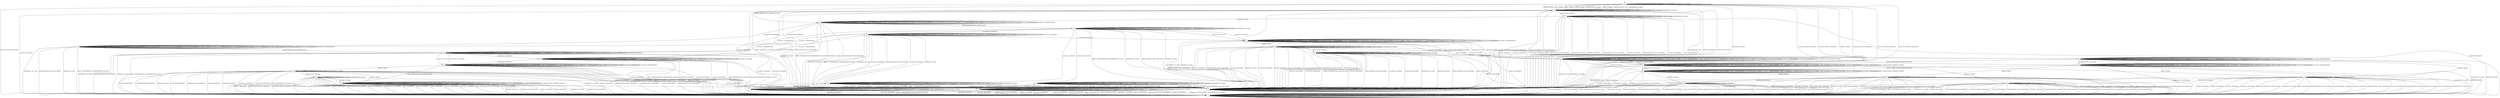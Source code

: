 digraph G {
label=""
s0
s1
s2
s3
s4
s5
s6
s7
s8
s9
s10
s11
s12
s13
s14
s15
s16
s17
s18
s19
s20
s21
s22
s23
s24
s25
s26
s27
s28
s29
s30
s0 [label="s0"];
s0 -> s2[label="DISCONNECT / KEXINIT"]
s0 -> s3[label="KEXINIT / KEXINIT"]
s0 -> s3[label="SERVICE_REQUEST_AUTH / KEXINIT"]
s0 -> s0[label="CH_WINDOW_ADJUST / CH_NONE"]
s0 -> s3[label="DEBUG / KEXINIT"]
s0 -> s2[label="UA_PK_OK / KEXINIT+DISCONNECT"]
s0 -> s3[label="SERVICE_REQUEST_CONN / KEXINIT"]
s0 -> s2[label="UA_NONE / KEXINIT+DISCONNECT"]
s0 -> s0[label="CH_EXTENDED_DATA / CH_NONE"]
s0 -> s2[label="NEWKEYS / KEXINIT"]
s0 -> s2[label="UA_PK_NOK / KEXINIT+DISCONNECT"]
s0 -> s4[label="CH_OPEN / KEXINIT+DISCONNECT"]
s0 -> s0[label="CH_CLOSE / CH_NONE"]
s0 -> s0[label="CH_REQUEST_PTY / CH_NONE"]
s0 -> s3[label="KEX30 / KEXINIT"]
s0 -> s3[label="IGNORE / KEXINIT"]
s0 -> s0[label="CH_EOF / CH_NONE"]
s0 -> s0[label="CH_DATA / CH_NONE"]
s0 -> s3[label="UNIMPLEMENTED / KEXINIT"]
s0 -> s2[label="UA_PW_OK / KEXINIT+DISCONNECT"]
s0 -> s2[label="UA_PW_NOK / KEXINIT+DISCONNECT"]
s0 -> s1[label="REKEY / KEXINIT+KEX31+NEWKEYS+NO_RESP"]
s1 [label="s1"];
s1 -> s2[label="DISCONNECT / NO_CONN"]
s1 -> s1[label="KEXINIT / UNIMPLEMENTED"]
s1 -> s5[label="SERVICE_REQUEST_AUTH / SERVICE_ACCEPT"]
s1 -> s1[label="CH_WINDOW_ADJUST / CH_NONE"]
s1 -> s1[label="DEBUG / NO_RESP"]
s1 -> s1[label="UA_PK_OK / UNIMPLEMENTED"]
s1 -> s2[label="SERVICE_REQUEST_CONN / DISCONNECT"]
s1 -> s1[label="UA_NONE / UNIMPLEMENTED"]
s1 -> s1[label="CH_EXTENDED_DATA / CH_NONE"]
s1 -> s2[label="NEWKEYS / NO_CONN"]
s1 -> s1[label="UA_PK_NOK / UNIMPLEMENTED"]
s1 -> s6[label="CH_OPEN / UNIMPLEMENTED"]
s1 -> s1[label="CH_CLOSE / CH_NONE"]
s1 -> s1[label="CH_REQUEST_PTY / CH_NONE"]
s1 -> s1[label="KEX30 / UNIMPLEMENTED"]
s1 -> s1[label="IGNORE / NO_RESP"]
s1 -> s1[label="CH_EOF / CH_NONE"]
s1 -> s1[label="CH_DATA / CH_NONE"]
s1 -> s1[label="UNIMPLEMENTED / NO_RESP"]
s1 -> s1[label="UA_PW_OK / UNIMPLEMENTED"]
s1 -> s1[label="UA_PW_NOK / UNIMPLEMENTED"]
s1 -> s2[label="REKEY / UNIMPLEMENTED+UNIMPLEMENTED+NO_CONN"]
s2 [label="s2"];
s2 -> s2[label="DISCONNECT / NO_CONN"]
s2 -> s2[label="KEXINIT / NO_CONN"]
s2 -> s2[label="SERVICE_REQUEST_AUTH / NO_CONN"]
s2 -> s2[label="CH_WINDOW_ADJUST / CH_NONE"]
s2 -> s2[label="DEBUG / NO_CONN"]
s2 -> s2[label="UA_PK_OK / NO_CONN"]
s2 -> s2[label="SERVICE_REQUEST_CONN / NO_CONN"]
s2 -> s2[label="UA_NONE / NO_CONN"]
s2 -> s2[label="CH_EXTENDED_DATA / CH_NONE"]
s2 -> s2[label="NEWKEYS / NO_CONN"]
s2 -> s2[label="UA_PK_NOK / NO_CONN"]
s2 -> s4[label="CH_OPEN / NO_CONN"]
s2 -> s2[label="CH_CLOSE / CH_NONE"]
s2 -> s2[label="CH_REQUEST_PTY / CH_NONE"]
s2 -> s2[label="KEX30 / NO_CONN"]
s2 -> s2[label="IGNORE / NO_CONN"]
s2 -> s2[label="CH_EOF / CH_NONE"]
s2 -> s2[label="CH_DATA / CH_NONE"]
s2 -> s2[label="UNIMPLEMENTED / NO_CONN"]
s2 -> s2[label="UA_PW_OK / NO_CONN"]
s2 -> s2[label="UA_PW_NOK / NO_CONN"]
s2 -> s2[label="REKEY / NO_CONN+NO_CONN+NO_CONN"]
s3 [label="s3"];
s3 -> s2[label="DISCONNECT / NO_CONN"]
s3 -> s2[label="KEXINIT / DISCONNECT"]
s3 -> s2[label="SERVICE_REQUEST_AUTH / DISCONNECT"]
s3 -> s3[label="CH_WINDOW_ADJUST / CH_NONE"]
s3 -> s3[label="DEBUG / NO_RESP"]
s3 -> s2[label="UA_PK_OK / DISCONNECT"]
s3 -> s2[label="SERVICE_REQUEST_CONN / DISCONNECT"]
s3 -> s2[label="UA_NONE / DISCONNECT"]
s3 -> s3[label="CH_EXTENDED_DATA / CH_NONE"]
s3 -> s2[label="NEWKEYS / NO_CONN"]
s3 -> s2[label="UA_PK_NOK / DISCONNECT"]
s3 -> s4[label="CH_OPEN / DISCONNECT"]
s3 -> s3[label="CH_CLOSE / CH_NONE"]
s3 -> s3[label="CH_REQUEST_PTY / CH_NONE"]
s3 -> s7[label="KEX30 / KEX31+NEWKEYS"]
s3 -> s3[label="IGNORE / NO_RESP"]
s3 -> s3[label="CH_EOF / CH_NONE"]
s3 -> s3[label="CH_DATA / CH_NONE"]
s3 -> s3[label="UNIMPLEMENTED / NO_RESP"]
s3 -> s2[label="UA_PW_OK / DISCONNECT"]
s3 -> s2[label="UA_PW_NOK / DISCONNECT"]
s3 -> s2[label="REKEY / DISCONNECT+NO_CONN+NO_CONN"]
s4 [label="s4"];
s4 -> s4[label="DISCONNECT / NO_CONN"]
s4 -> s4[label="KEXINIT / NO_CONN"]
s4 -> s4[label="SERVICE_REQUEST_AUTH / NO_CONN"]
s4 -> s4[label="CH_WINDOW_ADJUST / NO_CONN"]
s4 -> s4[label="DEBUG / NO_CONN"]
s4 -> s4[label="UA_PK_OK / NO_CONN"]
s4 -> s4[label="SERVICE_REQUEST_CONN / NO_CONN"]
s4 -> s4[label="UA_NONE / NO_CONN"]
s4 -> s4[label="CH_EXTENDED_DATA / NO_CONN"]
s4 -> s4[label="NEWKEYS / NO_CONN"]
s4 -> s4[label="UA_PK_NOK / NO_CONN"]
s4 -> s4[label="CH_OPEN / CH_MAX"]
s4 -> s2[label="CH_CLOSE / NO_CONN"]
s4 -> s4[label="CH_REQUEST_PTY / NO_CONN"]
s4 -> s4[label="KEX30 / NO_CONN"]
s4 -> s4[label="IGNORE / NO_CONN"]
s4 -> s4[label="CH_EOF / NO_CONN"]
s4 -> s4[label="CH_DATA / NO_CONN"]
s4 -> s4[label="UNIMPLEMENTED / NO_CONN"]
s4 -> s4[label="UA_PW_OK / NO_CONN"]
s4 -> s4[label="UA_PW_NOK / NO_CONN"]
s4 -> s4[label="REKEY / NO_CONN+NO_CONN+NO_CONN"]
s5 [label="s5"];
s5 -> s2[label="DISCONNECT / NO_CONN"]
s5 -> s5[label="KEXINIT / UNIMPLEMENTED"]
s5 -> s5[label="SERVICE_REQUEST_AUTH / SERVICE_ACCEPT"]
s5 -> s5[label="CH_WINDOW_ADJUST / CH_NONE"]
s5 -> s5[label="DEBUG / NO_RESP"]
s5 -> s8[label="UA_PK_OK / UA_SUCCESS"]
s5 -> s2[label="SERVICE_REQUEST_CONN / DISCONNECT"]
s5 -> s10[label="UA_NONE / UA_FAILURE"]
s5 -> s5[label="CH_EXTENDED_DATA / CH_NONE"]
s5 -> s2[label="NEWKEYS / NO_CONN"]
s5 -> s11[label="UA_PK_NOK / UA_FAILURE"]
s5 -> s12[label="CH_OPEN / UNIMPLEMENTED"]
s5 -> s5[label="CH_CLOSE / CH_NONE"]
s5 -> s5[label="CH_REQUEST_PTY / CH_NONE"]
s5 -> s5[label="KEX30 / UNIMPLEMENTED"]
s5 -> s5[label="IGNORE / NO_RESP"]
s5 -> s5[label="CH_EOF / CH_NONE"]
s5 -> s5[label="CH_DATA / CH_NONE"]
s5 -> s5[label="UNIMPLEMENTED / NO_RESP"]
s5 -> s8[label="UA_PW_OK / UA_SUCCESS"]
s5 -> s9[label="UA_PW_NOK / UA_FAILURE"]
s5 -> s2[label="REKEY / UNIMPLEMENTED+UNIMPLEMENTED+NO_CONN"]
s6 [label="s6"];
s6 -> s4[label="DISCONNECT / NO_CONN"]
s6 -> s6[label="KEXINIT / UNIMPLEMENTED"]
s6 -> s12[label="SERVICE_REQUEST_AUTH / SERVICE_ACCEPT"]
s6 -> s6[label="CH_WINDOW_ADJUST / UNIMPLEMENTED"]
s6 -> s6[label="DEBUG / NO_RESP"]
s6 -> s6[label="UA_PK_OK / UNIMPLEMENTED"]
s6 -> s4[label="SERVICE_REQUEST_CONN / DISCONNECT"]
s6 -> s6[label="UA_NONE / UNIMPLEMENTED"]
s6 -> s6[label="CH_EXTENDED_DATA / UNIMPLEMENTED"]
s6 -> s4[label="NEWKEYS / NO_CONN"]
s6 -> s6[label="UA_PK_NOK / UNIMPLEMENTED"]
s6 -> s6[label="CH_OPEN / CH_MAX"]
s6 -> s1[label="CH_CLOSE / UNIMPLEMENTED"]
s6 -> s6[label="CH_REQUEST_PTY / UNIMPLEMENTED"]
s6 -> s6[label="KEX30 / UNIMPLEMENTED"]
s6 -> s6[label="IGNORE / NO_RESP"]
s6 -> s6[label="CH_EOF / UNIMPLEMENTED"]
s6 -> s6[label="CH_DATA / UNIMPLEMENTED"]
s6 -> s6[label="UNIMPLEMENTED / NO_RESP"]
s6 -> s6[label="UA_PW_OK / UNIMPLEMENTED"]
s6 -> s6[label="UA_PW_NOK / UNIMPLEMENTED"]
s6 -> s4[label="REKEY / UNIMPLEMENTED+UNIMPLEMENTED+NO_CONN"]
s7 [label="s7"];
s7 -> s2[label="DISCONNECT / NO_CONN"]
s7 -> s2[label="KEXINIT / DISCONNECT"]
s7 -> s2[label="SERVICE_REQUEST_AUTH / DISCONNECT"]
s7 -> s7[label="CH_WINDOW_ADJUST / CH_NONE"]
s7 -> s7[label="DEBUG / NO_RESP"]
s7 -> s2[label="UA_PK_OK / DISCONNECT"]
s7 -> s2[label="SERVICE_REQUEST_CONN / DISCONNECT"]
s7 -> s2[label="UA_NONE / DISCONNECT"]
s7 -> s7[label="CH_EXTENDED_DATA / CH_NONE"]
s7 -> s1[label="NEWKEYS / NO_RESP"]
s7 -> s2[label="UA_PK_NOK / DISCONNECT"]
s7 -> s4[label="CH_OPEN / DISCONNECT"]
s7 -> s7[label="CH_CLOSE / CH_NONE"]
s7 -> s7[label="CH_REQUEST_PTY / CH_NONE"]
s7 -> s2[label="KEX30 / DISCONNECT"]
s7 -> s7[label="IGNORE / NO_RESP"]
s7 -> s7[label="CH_EOF / CH_NONE"]
s7 -> s7[label="CH_DATA / CH_NONE"]
s7 -> s7[label="UNIMPLEMENTED / NO_RESP"]
s7 -> s2[label="UA_PW_OK / DISCONNECT"]
s7 -> s2[label="UA_PW_NOK / DISCONNECT"]
s7 -> s2[label="REKEY / DISCONNECT+NO_CONN+NO_CONN"]
s8 [label="s8"];
s8 -> s2[label="DISCONNECT / NO_CONN"]
s8 -> s13[label="KEXINIT / KEXINIT"]
s8 -> s8[label="SERVICE_REQUEST_AUTH / UNIMPLEMENTED"]
s8 -> s8[label="CH_WINDOW_ADJUST / CH_NONE"]
s8 -> s8[label="DEBUG / NO_RESP"]
s8 -> s8[label="UA_PK_OK / UNIMPLEMENTED"]
s8 -> s8[label="SERVICE_REQUEST_CONN / UNIMPLEMENTED"]
s8 -> s8[label="UA_NONE / UNIMPLEMENTED"]
s8 -> s8[label="CH_EXTENDED_DATA / CH_NONE"]
s8 -> s2[label="NEWKEYS / NO_CONN"]
s8 -> s8[label="UA_PK_NOK / UNIMPLEMENTED"]
s8 -> s15[label="CH_OPEN / CH_OPEN_SUCCESS"]
s8 -> s8[label="CH_CLOSE / CH_NONE"]
s8 -> s8[label="CH_REQUEST_PTY / CH_NONE"]
s8 -> s8[label="KEX30 / UNIMPLEMENTED"]
s8 -> s8[label="IGNORE / NO_RESP"]
s8 -> s8[label="CH_EOF / CH_NONE"]
s8 -> s8[label="CH_DATA / CH_NONE"]
s8 -> s8[label="UNIMPLEMENTED / NO_RESP"]
s8 -> s8[label="UA_PW_OK / UNIMPLEMENTED"]
s8 -> s8[label="UA_PW_NOK / UNIMPLEMENTED"]
s8 -> s14[label="REKEY / KEXINIT+KEX31+NEWKEYS+NO_RESP"]
s9 [label="s9"];
s9 -> s2[label="DISCONNECT / NO_CONN"]
s9 -> s9[label="KEXINIT / UNIMPLEMENTED"]
s9 -> s9[label="SERVICE_REQUEST_AUTH / SERVICE_ACCEPT"]
s9 -> s9[label="CH_WINDOW_ADJUST / CH_NONE"]
s9 -> s9[label="DEBUG / NO_RESP"]
s9 -> s2[label="UA_PK_OK / DISCONNECT"]
s9 -> s2[label="SERVICE_REQUEST_CONN / DISCONNECT"]
s9 -> s2[label="UA_NONE / DISCONNECT"]
s9 -> s9[label="CH_EXTENDED_DATA / CH_NONE"]
s9 -> s2[label="NEWKEYS / NO_CONN"]
s9 -> s2[label="UA_PK_NOK / DISCONNECT"]
s9 -> s16[label="CH_OPEN / UNIMPLEMENTED"]
s9 -> s9[label="CH_CLOSE / CH_NONE"]
s9 -> s9[label="CH_REQUEST_PTY / CH_NONE"]
s9 -> s9[label="KEX30 / UNIMPLEMENTED"]
s9 -> s9[label="IGNORE / NO_RESP"]
s9 -> s9[label="CH_EOF / CH_NONE"]
s9 -> s9[label="CH_DATA / CH_NONE"]
s9 -> s9[label="UNIMPLEMENTED / NO_RESP"]
s9 -> s8[label="UA_PW_OK / UA_SUCCESS"]
s9 -> s9[label="UA_PW_NOK / UA_FAILURE"]
s9 -> s2[label="REKEY / UNIMPLEMENTED+UNIMPLEMENTED+NO_CONN"]
s10 [label="s10"];
s10 -> s2[label="DISCONNECT / NO_CONN"]
s10 -> s10[label="KEXINIT / UNIMPLEMENTED"]
s10 -> s10[label="SERVICE_REQUEST_AUTH / SERVICE_ACCEPT"]
s10 -> s10[label="CH_WINDOW_ADJUST / CH_NONE"]
s10 -> s10[label="DEBUG / NO_RESP"]
s10 -> s2[label="UA_PK_OK / DISCONNECT"]
s10 -> s2[label="SERVICE_REQUEST_CONN / DISCONNECT"]
s10 -> s10[label="UA_NONE / UA_FAILURE"]
s10 -> s10[label="CH_EXTENDED_DATA / CH_NONE"]
s10 -> s2[label="NEWKEYS / NO_CONN"]
s10 -> s2[label="UA_PK_NOK / DISCONNECT"]
s10 -> s17[label="CH_OPEN / UNIMPLEMENTED"]
s10 -> s10[label="CH_CLOSE / CH_NONE"]
s10 -> s10[label="CH_REQUEST_PTY / CH_NONE"]
s10 -> s10[label="KEX30 / UNIMPLEMENTED"]
s10 -> s10[label="IGNORE / NO_RESP"]
s10 -> s10[label="CH_EOF / CH_NONE"]
s10 -> s10[label="CH_DATA / CH_NONE"]
s10 -> s10[label="UNIMPLEMENTED / NO_RESP"]
s10 -> s2[label="UA_PW_OK / DISCONNECT"]
s10 -> s2[label="UA_PW_NOK / DISCONNECT"]
s10 -> s2[label="REKEY / UNIMPLEMENTED+UNIMPLEMENTED+NO_CONN"]
s11 [label="s11"];
s11 -> s2[label="DISCONNECT / NO_CONN"]
s11 -> s11[label="KEXINIT / UNIMPLEMENTED"]
s11 -> s11[label="SERVICE_REQUEST_AUTH / SERVICE_ACCEPT"]
s11 -> s11[label="CH_WINDOW_ADJUST / CH_NONE"]
s11 -> s11[label="DEBUG / NO_RESP"]
s11 -> s2[label="UA_PK_OK / DISCONNECT"]
s11 -> s2[label="SERVICE_REQUEST_CONN / DISCONNECT"]
s11 -> s2[label="UA_NONE / DISCONNECT"]
s11 -> s11[label="CH_EXTENDED_DATA / CH_NONE"]
s11 -> s2[label="NEWKEYS / NO_CONN"]
s11 -> s11[label="UA_PK_NOK / UA_FAILURE"]
s11 -> s18[label="CH_OPEN / UNIMPLEMENTED"]
s11 -> s11[label="CH_CLOSE / CH_NONE"]
s11 -> s11[label="CH_REQUEST_PTY / CH_NONE"]
s11 -> s11[label="KEX30 / UNIMPLEMENTED"]
s11 -> s11[label="IGNORE / NO_RESP"]
s11 -> s11[label="CH_EOF / CH_NONE"]
s11 -> s11[label="CH_DATA / CH_NONE"]
s11 -> s11[label="UNIMPLEMENTED / NO_RESP"]
s11 -> s2[label="UA_PW_OK / DISCONNECT"]
s11 -> s2[label="UA_PW_NOK / DISCONNECT"]
s11 -> s2[label="REKEY / UNIMPLEMENTED+UNIMPLEMENTED+NO_CONN"]
s12 [label="s12"];
s12 -> s4[label="DISCONNECT / NO_CONN"]
s12 -> s12[label="KEXINIT / UNIMPLEMENTED"]
s12 -> s12[label="SERVICE_REQUEST_AUTH / SERVICE_ACCEPT"]
s12 -> s12[label="CH_WINDOW_ADJUST / UNIMPLEMENTED"]
s12 -> s12[label="DEBUG / NO_RESP"]
s12 -> s19[label="UA_PK_OK / UA_SUCCESS"]
s12 -> s4[label="SERVICE_REQUEST_CONN / DISCONNECT"]
s12 -> s17[label="UA_NONE / UA_FAILURE"]
s12 -> s12[label="CH_EXTENDED_DATA / UNIMPLEMENTED"]
s12 -> s4[label="NEWKEYS / NO_CONN"]
s12 -> s18[label="UA_PK_NOK / UA_FAILURE"]
s12 -> s12[label="CH_OPEN / CH_MAX"]
s12 -> s5[label="CH_CLOSE / UNIMPLEMENTED"]
s12 -> s12[label="CH_REQUEST_PTY / UNIMPLEMENTED"]
s12 -> s12[label="KEX30 / UNIMPLEMENTED"]
s12 -> s12[label="IGNORE / NO_RESP"]
s12 -> s12[label="CH_EOF / UNIMPLEMENTED"]
s12 -> s12[label="CH_DATA / UNIMPLEMENTED"]
s12 -> s12[label="UNIMPLEMENTED / NO_RESP"]
s12 -> s19[label="UA_PW_OK / UA_SUCCESS"]
s12 -> s16[label="UA_PW_NOK / UA_FAILURE"]
s12 -> s4[label="REKEY / UNIMPLEMENTED+UNIMPLEMENTED+NO_CONN"]
s13 [label="s13"];
s13 -> s2[label="DISCONNECT / NO_CONN"]
s13 -> s2[label="KEXINIT / DISCONNECT"]
s13 -> s2[label="SERVICE_REQUEST_AUTH / DISCONNECT"]
s13 -> s13[label="CH_WINDOW_ADJUST / CH_NONE"]
s13 -> s13[label="DEBUG / NO_RESP"]
s13 -> s2[label="UA_PK_OK / DISCONNECT"]
s13 -> s2[label="SERVICE_REQUEST_CONN / DISCONNECT"]
s13 -> s2[label="UA_NONE / DISCONNECT"]
s13 -> s13[label="CH_EXTENDED_DATA / CH_NONE"]
s13 -> s2[label="NEWKEYS / NO_CONN"]
s13 -> s2[label="UA_PK_NOK / DISCONNECT"]
s13 -> s4[label="CH_OPEN / DISCONNECT"]
s13 -> s13[label="CH_CLOSE / CH_NONE"]
s13 -> s13[label="CH_REQUEST_PTY / CH_NONE"]
s13 -> s20[label="KEX30 / KEX31+NEWKEYS"]
s13 -> s13[label="IGNORE / NO_RESP"]
s13 -> s13[label="CH_EOF / CH_NONE"]
s13 -> s13[label="CH_DATA / CH_NONE"]
s13 -> s13[label="UNIMPLEMENTED / NO_RESP"]
s13 -> s2[label="UA_PW_OK / DISCONNECT"]
s13 -> s2[label="UA_PW_NOK / DISCONNECT"]
s13 -> s2[label="REKEY / DISCONNECT+NO_CONN+NO_CONN"]
s14 [label="s14"];
s14 -> s2[label="DISCONNECT / NO_CONN"]
s14 -> s13[label="KEXINIT / KEXINIT"]
s14 -> s14[label="SERVICE_REQUEST_AUTH / NO_RESP"]
s14 -> s14[label="CH_WINDOW_ADJUST / CH_NONE"]
s14 -> s14[label="DEBUG / NO_RESP"]
s14 -> s14[label="UA_PK_OK / UNIMPLEMENTED"]
s14 -> s14[label="SERVICE_REQUEST_CONN / NO_RESP"]
s14 -> s14[label="UA_NONE / UNIMPLEMENTED"]
s14 -> s14[label="CH_EXTENDED_DATA / CH_NONE"]
s14 -> s2[label="NEWKEYS / NO_CONN"]
s14 -> s14[label="UA_PK_NOK / UNIMPLEMENTED"]
s14 -> s21[label="CH_OPEN / CH_OPEN_SUCCESS"]
s14 -> s14[label="CH_CLOSE / CH_NONE"]
s14 -> s14[label="CH_REQUEST_PTY / CH_NONE"]
s14 -> s14[label="KEX30 / NO_RESP"]
s14 -> s14[label="IGNORE / NO_RESP"]
s14 -> s14[label="CH_EOF / CH_NONE"]
s14 -> s14[label="CH_DATA / CH_NONE"]
s14 -> s14[label="UNIMPLEMENTED / NO_RESP"]
s14 -> s14[label="UA_PW_OK / UNIMPLEMENTED"]
s14 -> s14[label="UA_PW_NOK / UNIMPLEMENTED"]
s14 -> s14[label="REKEY / KEXINIT+KEX31+NEWKEYS+NO_RESP"]
s15 [label="s15"];
s15 -> s4[label="DISCONNECT / NO_CONN"]
s15 -> s22[label="KEXINIT / KEXINIT"]
s15 -> s15[label="SERVICE_REQUEST_AUTH / UNIMPLEMENTED"]
s15 -> s15[label="CH_WINDOW_ADJUST / NO_RESP"]
s15 -> s15[label="DEBUG / NO_RESP"]
s15 -> s15[label="UA_PK_OK / UNIMPLEMENTED"]
s15 -> s15[label="SERVICE_REQUEST_CONN / UNIMPLEMENTED"]
s15 -> s15[label="UA_NONE / UNIMPLEMENTED"]
s15 -> s15[label="CH_EXTENDED_DATA / NO_RESP"]
s15 -> s4[label="NEWKEYS / NO_CONN"]
s15 -> s15[label="UA_PK_NOK / UNIMPLEMENTED"]
s15 -> s15[label="CH_OPEN / CH_MAX"]
s15 -> s8[label="CH_CLOSE / CH_CLOSE"]
s15 -> s23[label="CH_REQUEST_PTY / CH_SUCCESS"]
s15 -> s15[label="KEX30 / UNIMPLEMENTED"]
s15 -> s15[label="IGNORE / NO_RESP"]
s15 -> s15[label="CH_EOF / NO_RESP"]
s15 -> s15[label="CH_DATA / NO_RESP"]
s15 -> s15[label="UNIMPLEMENTED / NO_RESP"]
s15 -> s15[label="UA_PW_OK / UNIMPLEMENTED"]
s15 -> s15[label="UA_PW_NOK / UNIMPLEMENTED"]
s15 -> s21[label="REKEY / KEXINIT+KEX31+NEWKEYS+NO_RESP"]
s16 [label="s16"];
s16 -> s4[label="DISCONNECT / NO_CONN"]
s16 -> s16[label="KEXINIT / UNIMPLEMENTED"]
s16 -> s16[label="SERVICE_REQUEST_AUTH / SERVICE_ACCEPT"]
s16 -> s16[label="CH_WINDOW_ADJUST / UNIMPLEMENTED"]
s16 -> s16[label="DEBUG / NO_RESP"]
s16 -> s4[label="UA_PK_OK / DISCONNECT"]
s16 -> s4[label="SERVICE_REQUEST_CONN / DISCONNECT"]
s16 -> s4[label="UA_NONE / DISCONNECT"]
s16 -> s16[label="CH_EXTENDED_DATA / UNIMPLEMENTED"]
s16 -> s4[label="NEWKEYS / NO_CONN"]
s16 -> s4[label="UA_PK_NOK / DISCONNECT"]
s16 -> s16[label="CH_OPEN / CH_MAX"]
s16 -> s9[label="CH_CLOSE / UNIMPLEMENTED"]
s16 -> s16[label="CH_REQUEST_PTY / UNIMPLEMENTED"]
s16 -> s16[label="KEX30 / UNIMPLEMENTED"]
s16 -> s16[label="IGNORE / NO_RESP"]
s16 -> s16[label="CH_EOF / UNIMPLEMENTED"]
s16 -> s16[label="CH_DATA / UNIMPLEMENTED"]
s16 -> s16[label="UNIMPLEMENTED / NO_RESP"]
s16 -> s19[label="UA_PW_OK / UA_SUCCESS"]
s16 -> s16[label="UA_PW_NOK / UA_FAILURE"]
s16 -> s4[label="REKEY / UNIMPLEMENTED+UNIMPLEMENTED+NO_CONN"]
s17 [label="s17"];
s17 -> s4[label="DISCONNECT / NO_CONN"]
s17 -> s17[label="KEXINIT / UNIMPLEMENTED"]
s17 -> s17[label="SERVICE_REQUEST_AUTH / SERVICE_ACCEPT"]
s17 -> s17[label="CH_WINDOW_ADJUST / UNIMPLEMENTED"]
s17 -> s17[label="DEBUG / NO_RESP"]
s17 -> s4[label="UA_PK_OK / DISCONNECT"]
s17 -> s4[label="SERVICE_REQUEST_CONN / DISCONNECT"]
s17 -> s17[label="UA_NONE / UA_FAILURE"]
s17 -> s17[label="CH_EXTENDED_DATA / UNIMPLEMENTED"]
s17 -> s4[label="NEWKEYS / NO_CONN"]
s17 -> s4[label="UA_PK_NOK / DISCONNECT"]
s17 -> s17[label="CH_OPEN / CH_MAX"]
s17 -> s10[label="CH_CLOSE / UNIMPLEMENTED"]
s17 -> s17[label="CH_REQUEST_PTY / UNIMPLEMENTED"]
s17 -> s17[label="KEX30 / UNIMPLEMENTED"]
s17 -> s17[label="IGNORE / NO_RESP"]
s17 -> s17[label="CH_EOF / UNIMPLEMENTED"]
s17 -> s17[label="CH_DATA / UNIMPLEMENTED"]
s17 -> s17[label="UNIMPLEMENTED / NO_RESP"]
s17 -> s4[label="UA_PW_OK / DISCONNECT"]
s17 -> s4[label="UA_PW_NOK / DISCONNECT"]
s17 -> s4[label="REKEY / UNIMPLEMENTED+UNIMPLEMENTED+NO_CONN"]
s18 [label="s18"];
s18 -> s4[label="DISCONNECT / NO_CONN"]
s18 -> s18[label="KEXINIT / UNIMPLEMENTED"]
s18 -> s18[label="SERVICE_REQUEST_AUTH / SERVICE_ACCEPT"]
s18 -> s18[label="CH_WINDOW_ADJUST / UNIMPLEMENTED"]
s18 -> s18[label="DEBUG / NO_RESP"]
s18 -> s4[label="UA_PK_OK / DISCONNECT"]
s18 -> s4[label="SERVICE_REQUEST_CONN / DISCONNECT"]
s18 -> s4[label="UA_NONE / DISCONNECT"]
s18 -> s18[label="CH_EXTENDED_DATA / UNIMPLEMENTED"]
s18 -> s4[label="NEWKEYS / NO_CONN"]
s18 -> s18[label="UA_PK_NOK / UA_FAILURE"]
s18 -> s18[label="CH_OPEN / CH_MAX"]
s18 -> s11[label="CH_CLOSE / UNIMPLEMENTED"]
s18 -> s18[label="CH_REQUEST_PTY / UNIMPLEMENTED"]
s18 -> s18[label="KEX30 / UNIMPLEMENTED"]
s18 -> s18[label="IGNORE / NO_RESP"]
s18 -> s18[label="CH_EOF / UNIMPLEMENTED"]
s18 -> s18[label="CH_DATA / UNIMPLEMENTED"]
s18 -> s18[label="UNIMPLEMENTED / NO_RESP"]
s18 -> s4[label="UA_PW_OK / DISCONNECT"]
s18 -> s4[label="UA_PW_NOK / DISCONNECT"]
s18 -> s4[label="REKEY / UNIMPLEMENTED+UNIMPLEMENTED+NO_CONN"]
s19 [label="s19"];
s19 -> s4[label="DISCONNECT / NO_CONN"]
s19 -> s24[label="KEXINIT / KEXINIT"]
s19 -> s19[label="SERVICE_REQUEST_AUTH / UNIMPLEMENTED"]
s19 -> s19[label="CH_WINDOW_ADJUST / NO_RESP"]
s19 -> s19[label="DEBUG / NO_RESP"]
s19 -> s19[label="UA_PK_OK / UNIMPLEMENTED"]
s19 -> s19[label="SERVICE_REQUEST_CONN / UNIMPLEMENTED"]
s19 -> s19[label="UA_NONE / UNIMPLEMENTED"]
s19 -> s4[label="CH_EXTENDED_DATA / DISCONNECT"]
s19 -> s4[label="NEWKEYS / NO_CONN"]
s19 -> s19[label="UA_PK_NOK / UNIMPLEMENTED"]
s19 -> s19[label="CH_OPEN / CH_MAX"]
s19 -> s2[label="CH_CLOSE / DISCONNECT"]
s19 -> s4[label="CH_REQUEST_PTY / DISCONNECT"]
s19 -> s19[label="KEX30 / UNIMPLEMENTED"]
s19 -> s19[label="IGNORE / NO_RESP"]
s19 -> s4[label="CH_EOF / DISCONNECT"]
s19 -> s4[label="CH_DATA / DISCONNECT"]
s19 -> s19[label="UNIMPLEMENTED / NO_RESP"]
s19 -> s19[label="UA_PW_OK / UNIMPLEMENTED"]
s19 -> s19[label="UA_PW_NOK / UNIMPLEMENTED"]
s19 -> s25[label="REKEY / KEXINIT+KEX31+NEWKEYS+NO_RESP"]
s20 [label="s20"];
s20 -> s2[label="DISCONNECT / NO_CONN"]
s20 -> s2[label="KEXINIT / DISCONNECT"]
s20 -> s2[label="SERVICE_REQUEST_AUTH / DISCONNECT"]
s20 -> s20[label="CH_WINDOW_ADJUST / CH_NONE"]
s20 -> s20[label="DEBUG / NO_RESP"]
s20 -> s2[label="UA_PK_OK / DISCONNECT"]
s20 -> s2[label="SERVICE_REQUEST_CONN / DISCONNECT"]
s20 -> s2[label="UA_NONE / DISCONNECT"]
s20 -> s20[label="CH_EXTENDED_DATA / CH_NONE"]
s20 -> s14[label="NEWKEYS / NO_RESP"]
s20 -> s2[label="UA_PK_NOK / DISCONNECT"]
s20 -> s4[label="CH_OPEN / DISCONNECT"]
s20 -> s20[label="CH_CLOSE / CH_NONE"]
s20 -> s20[label="CH_REQUEST_PTY / CH_NONE"]
s20 -> s2[label="KEX30 / DISCONNECT"]
s20 -> s20[label="IGNORE / NO_RESP"]
s20 -> s20[label="CH_EOF / CH_NONE"]
s20 -> s20[label="CH_DATA / CH_NONE"]
s20 -> s20[label="UNIMPLEMENTED / NO_RESP"]
s20 -> s2[label="UA_PW_OK / DISCONNECT"]
s20 -> s2[label="UA_PW_NOK / DISCONNECT"]
s20 -> s2[label="REKEY / DISCONNECT+NO_CONN+NO_CONN"]
s21 [label="s21"];
s21 -> s4[label="DISCONNECT / NO_CONN"]
s21 -> s22[label="KEXINIT / KEXINIT"]
s21 -> s21[label="SERVICE_REQUEST_AUTH / NO_RESP"]
s21 -> s21[label="CH_WINDOW_ADJUST / NO_RESP"]
s21 -> s21[label="DEBUG / NO_RESP"]
s21 -> s21[label="UA_PK_OK / UNIMPLEMENTED"]
s21 -> s21[label="SERVICE_REQUEST_CONN / NO_RESP"]
s21 -> s21[label="UA_NONE / UNIMPLEMENTED"]
s21 -> s21[label="CH_EXTENDED_DATA / NO_RESP"]
s21 -> s4[label="NEWKEYS / NO_CONN"]
s21 -> s21[label="UA_PK_NOK / UNIMPLEMENTED"]
s21 -> s21[label="CH_OPEN / CH_MAX"]
s21 -> s14[label="CH_CLOSE / CH_CLOSE"]
s21 -> s26[label="CH_REQUEST_PTY / CH_SUCCESS"]
s21 -> s21[label="KEX30 / NO_RESP"]
s21 -> s21[label="IGNORE / NO_RESP"]
s21 -> s21[label="CH_EOF / NO_RESP"]
s21 -> s21[label="CH_DATA / NO_RESP"]
s21 -> s21[label="UNIMPLEMENTED / NO_RESP"]
s21 -> s21[label="UA_PW_OK / UNIMPLEMENTED"]
s21 -> s21[label="UA_PW_NOK / UNIMPLEMENTED"]
s21 -> s21[label="REKEY / KEXINIT+KEX31+NEWKEYS+NO_RESP"]
s22 [label="s22"];
s22 -> s4[label="DISCONNECT / NO_CONN"]
s22 -> s4[label="KEXINIT / DISCONNECT"]
s22 -> s4[label="SERVICE_REQUEST_AUTH / DISCONNECT"]
s22 -> s4[label="CH_WINDOW_ADJUST / DISCONNECT"]
s22 -> s22[label="DEBUG / NO_RESP"]
s22 -> s4[label="UA_PK_OK / DISCONNECT"]
s22 -> s4[label="SERVICE_REQUEST_CONN / DISCONNECT"]
s22 -> s4[label="UA_NONE / DISCONNECT"]
s22 -> s4[label="CH_EXTENDED_DATA / DISCONNECT"]
s22 -> s4[label="NEWKEYS / NO_CONN"]
s22 -> s4[label="UA_PK_NOK / DISCONNECT"]
s22 -> s22[label="CH_OPEN / CH_MAX"]
s22 -> s2[label="CH_CLOSE / DISCONNECT"]
s22 -> s4[label="CH_REQUEST_PTY / DISCONNECT"]
s22 -> s27[label="KEX30 / KEX31+NEWKEYS"]
s22 -> s22[label="IGNORE / NO_RESP"]
s22 -> s4[label="CH_EOF / DISCONNECT"]
s22 -> s4[label="CH_DATA / DISCONNECT"]
s22 -> s22[label="UNIMPLEMENTED / NO_RESP"]
s22 -> s4[label="UA_PW_OK / DISCONNECT"]
s22 -> s4[label="UA_PW_NOK / DISCONNECT"]
s22 -> s4[label="REKEY / DISCONNECT+NO_CONN+NO_CONN"]
s23 [label="s23"];
s23 -> s4[label="DISCONNECT / NO_CONN"]
s23 -> s28[label="KEXINIT / KEXINIT"]
s23 -> s23[label="SERVICE_REQUEST_AUTH / UNIMPLEMENTED"]
s23 -> s23[label="CH_WINDOW_ADJUST / NO_RESP"]
s23 -> s23[label="DEBUG / NO_RESP"]
s23 -> s23[label="UA_PK_OK / UNIMPLEMENTED"]
s23 -> s23[label="SERVICE_REQUEST_CONN / UNIMPLEMENTED"]
s23 -> s23[label="UA_NONE / UNIMPLEMENTED"]
s23 -> s23[label="CH_EXTENDED_DATA / NO_RESP"]
s23 -> s4[label="NEWKEYS / NO_CONN"]
s23 -> s23[label="UA_PK_NOK / UNIMPLEMENTED"]
s23 -> s23[label="CH_OPEN / CH_MAX"]
s23 -> s8[label="CH_CLOSE / CH_CLOSE"]
s23 -> s4[label="CH_REQUEST_PTY / DISCONNECT"]
s23 -> s23[label="KEX30 / UNIMPLEMENTED"]
s23 -> s23[label="IGNORE / NO_RESP"]
s23 -> s23[label="CH_EOF / NO_RESP"]
s23 -> s23[label="CH_DATA / NO_RESP"]
s23 -> s23[label="UNIMPLEMENTED / NO_RESP"]
s23 -> s23[label="UA_PW_OK / UNIMPLEMENTED"]
s23 -> s23[label="UA_PW_NOK / UNIMPLEMENTED"]
s23 -> s26[label="REKEY / KEXINIT+KEX31+NEWKEYS+NO_RESP"]
s24 [label="s24"];
s24 -> s4[label="DISCONNECT / NO_CONN"]
s24 -> s4[label="KEXINIT / DISCONNECT"]
s24 -> s4[label="SERVICE_REQUEST_AUTH / DISCONNECT"]
s24 -> s4[label="CH_WINDOW_ADJUST / DISCONNECT"]
s24 -> s24[label="DEBUG / NO_RESP"]
s24 -> s4[label="UA_PK_OK / DISCONNECT"]
s24 -> s4[label="SERVICE_REQUEST_CONN / DISCONNECT"]
s24 -> s4[label="UA_NONE / DISCONNECT"]
s24 -> s4[label="CH_EXTENDED_DATA / DISCONNECT"]
s24 -> s4[label="NEWKEYS / NO_CONN"]
s24 -> s4[label="UA_PK_NOK / DISCONNECT"]
s24 -> s24[label="CH_OPEN / CH_MAX"]
s24 -> s2[label="CH_CLOSE / DISCONNECT"]
s24 -> s4[label="CH_REQUEST_PTY / DISCONNECT"]
s24 -> s29[label="KEX30 / KEX31+NEWKEYS"]
s24 -> s24[label="IGNORE / NO_RESP"]
s24 -> s4[label="CH_EOF / DISCONNECT"]
s24 -> s4[label="CH_DATA / DISCONNECT"]
s24 -> s24[label="UNIMPLEMENTED / NO_RESP"]
s24 -> s4[label="UA_PW_OK / DISCONNECT"]
s24 -> s4[label="UA_PW_NOK / DISCONNECT"]
s24 -> s4[label="REKEY / DISCONNECT+NO_CONN+NO_CONN"]
s25 [label="s25"];
s25 -> s4[label="DISCONNECT / NO_CONN"]
s25 -> s24[label="KEXINIT / KEXINIT"]
s25 -> s25[label="SERVICE_REQUEST_AUTH / NO_RESP"]
s25 -> s25[label="CH_WINDOW_ADJUST / NO_RESP"]
s25 -> s25[label="DEBUG / NO_RESP"]
s25 -> s25[label="UA_PK_OK / UNIMPLEMENTED"]
s25 -> s25[label="SERVICE_REQUEST_CONN / NO_RESP"]
s25 -> s25[label="UA_NONE / UNIMPLEMENTED"]
s25 -> s4[label="CH_EXTENDED_DATA / DISCONNECT"]
s25 -> s4[label="NEWKEYS / NO_CONN"]
s25 -> s25[label="UA_PK_NOK / UNIMPLEMENTED"]
s25 -> s25[label="CH_OPEN / CH_MAX"]
s25 -> s2[label="CH_CLOSE / DISCONNECT"]
s25 -> s4[label="CH_REQUEST_PTY / DISCONNECT"]
s25 -> s25[label="KEX30 / NO_RESP"]
s25 -> s25[label="IGNORE / NO_RESP"]
s25 -> s4[label="CH_EOF / DISCONNECT"]
s25 -> s4[label="CH_DATA / DISCONNECT"]
s25 -> s25[label="UNIMPLEMENTED / NO_RESP"]
s25 -> s25[label="UA_PW_OK / UNIMPLEMENTED"]
s25 -> s25[label="UA_PW_NOK / UNIMPLEMENTED"]
s25 -> s25[label="REKEY / KEXINIT+KEX31+NEWKEYS+NO_RESP"]
s26 [label="s26"];
s26 -> s4[label="DISCONNECT / NO_CONN"]
s26 -> s28[label="KEXINIT / KEXINIT"]
s26 -> s26[label="SERVICE_REQUEST_AUTH / NO_RESP"]
s26 -> s26[label="CH_WINDOW_ADJUST / NO_RESP"]
s26 -> s26[label="DEBUG / NO_RESP"]
s26 -> s26[label="UA_PK_OK / UNIMPLEMENTED"]
s26 -> s26[label="SERVICE_REQUEST_CONN / NO_RESP"]
s26 -> s26[label="UA_NONE / UNIMPLEMENTED"]
s26 -> s26[label="CH_EXTENDED_DATA / NO_RESP"]
s26 -> s4[label="NEWKEYS / NO_CONN"]
s26 -> s26[label="UA_PK_NOK / UNIMPLEMENTED"]
s26 -> s26[label="CH_OPEN / CH_MAX"]
s26 -> s14[label="CH_CLOSE / CH_CLOSE"]
s26 -> s4[label="CH_REQUEST_PTY / DISCONNECT"]
s26 -> s26[label="KEX30 / NO_RESP"]
s26 -> s26[label="IGNORE / NO_RESP"]
s26 -> s26[label="CH_EOF / NO_RESP"]
s26 -> s26[label="CH_DATA / NO_RESP"]
s26 -> s26[label="UNIMPLEMENTED / NO_RESP"]
s26 -> s26[label="UA_PW_OK / UNIMPLEMENTED"]
s26 -> s26[label="UA_PW_NOK / UNIMPLEMENTED"]
s26 -> s26[label="REKEY / KEXINIT+KEX31+NEWKEYS+NO_RESP"]
s27 [label="s27"];
s27 -> s4[label="DISCONNECT / NO_CONN"]
s27 -> s4[label="KEXINIT / DISCONNECT"]
s27 -> s4[label="SERVICE_REQUEST_AUTH / DISCONNECT"]
s27 -> s4[label="CH_WINDOW_ADJUST / DISCONNECT"]
s27 -> s27[label="DEBUG / NO_RESP"]
s27 -> s4[label="UA_PK_OK / DISCONNECT"]
s27 -> s4[label="SERVICE_REQUEST_CONN / DISCONNECT"]
s27 -> s4[label="UA_NONE / DISCONNECT"]
s27 -> s4[label="CH_EXTENDED_DATA / DISCONNECT"]
s27 -> s21[label="NEWKEYS / NO_RESP"]
s27 -> s4[label="UA_PK_NOK / DISCONNECT"]
s27 -> s27[label="CH_OPEN / CH_MAX"]
s27 -> s2[label="CH_CLOSE / DISCONNECT"]
s27 -> s4[label="CH_REQUEST_PTY / DISCONNECT"]
s27 -> s4[label="KEX30 / DISCONNECT"]
s27 -> s27[label="IGNORE / NO_RESP"]
s27 -> s4[label="CH_EOF / DISCONNECT"]
s27 -> s4[label="CH_DATA / DISCONNECT"]
s27 -> s27[label="UNIMPLEMENTED / NO_RESP"]
s27 -> s4[label="UA_PW_OK / DISCONNECT"]
s27 -> s4[label="UA_PW_NOK / DISCONNECT"]
s27 -> s4[label="REKEY / DISCONNECT+NO_CONN+NO_CONN"]
s28 [label="s28"];
s28 -> s4[label="DISCONNECT / NO_CONN"]
s28 -> s4[label="KEXINIT / DISCONNECT"]
s28 -> s4[label="SERVICE_REQUEST_AUTH / DISCONNECT"]
s28 -> s4[label="CH_WINDOW_ADJUST / DISCONNECT"]
s28 -> s28[label="DEBUG / NO_RESP"]
s28 -> s4[label="UA_PK_OK / DISCONNECT"]
s28 -> s4[label="SERVICE_REQUEST_CONN / DISCONNECT"]
s28 -> s4[label="UA_NONE / DISCONNECT"]
s28 -> s4[label="CH_EXTENDED_DATA / DISCONNECT"]
s28 -> s4[label="NEWKEYS / NO_CONN"]
s28 -> s4[label="UA_PK_NOK / DISCONNECT"]
s28 -> s28[label="CH_OPEN / CH_MAX"]
s28 -> s2[label="CH_CLOSE / DISCONNECT"]
s28 -> s4[label="CH_REQUEST_PTY / DISCONNECT"]
s28 -> s30[label="KEX30 / KEX31+NEWKEYS"]
s28 -> s28[label="IGNORE / NO_RESP"]
s28 -> s4[label="CH_EOF / DISCONNECT"]
s28 -> s4[label="CH_DATA / DISCONNECT"]
s28 -> s28[label="UNIMPLEMENTED / NO_RESP"]
s28 -> s4[label="UA_PW_OK / DISCONNECT"]
s28 -> s4[label="UA_PW_NOK / DISCONNECT"]
s28 -> s4[label="REKEY / DISCONNECT+NO_CONN+NO_CONN"]
s29 [label="s29"];
s29 -> s4[label="DISCONNECT / NO_CONN"]
s29 -> s4[label="KEXINIT / DISCONNECT"]
s29 -> s4[label="SERVICE_REQUEST_AUTH / DISCONNECT"]
s29 -> s4[label="CH_WINDOW_ADJUST / DISCONNECT"]
s29 -> s29[label="DEBUG / NO_RESP"]
s29 -> s4[label="UA_PK_OK / DISCONNECT"]
s29 -> s4[label="SERVICE_REQUEST_CONN / DISCONNECT"]
s29 -> s4[label="UA_NONE / DISCONNECT"]
s29 -> s4[label="CH_EXTENDED_DATA / DISCONNECT"]
s29 -> s25[label="NEWKEYS / NO_RESP"]
s29 -> s4[label="UA_PK_NOK / DISCONNECT"]
s29 -> s29[label="CH_OPEN / CH_MAX"]
s29 -> s2[label="CH_CLOSE / DISCONNECT"]
s29 -> s4[label="CH_REQUEST_PTY / DISCONNECT"]
s29 -> s4[label="KEX30 / DISCONNECT"]
s29 -> s29[label="IGNORE / NO_RESP"]
s29 -> s4[label="CH_EOF / DISCONNECT"]
s29 -> s4[label="CH_DATA / DISCONNECT"]
s29 -> s29[label="UNIMPLEMENTED / NO_RESP"]
s29 -> s4[label="UA_PW_OK / DISCONNECT"]
s29 -> s4[label="UA_PW_NOK / DISCONNECT"]
s29 -> s4[label="REKEY / DISCONNECT+NO_CONN+NO_CONN"]
s30 [label="s30"];
s30 -> s4[label="DISCONNECT / NO_CONN"]
s30 -> s4[label="KEXINIT / DISCONNECT"]
s30 -> s4[label="SERVICE_REQUEST_AUTH / DISCONNECT"]
s30 -> s4[label="CH_WINDOW_ADJUST / DISCONNECT"]
s30 -> s30[label="DEBUG / NO_RESP"]
s30 -> s4[label="UA_PK_OK / DISCONNECT"]
s30 -> s4[label="SERVICE_REQUEST_CONN / DISCONNECT"]
s30 -> s4[label="UA_NONE / DISCONNECT"]
s30 -> s4[label="CH_EXTENDED_DATA / DISCONNECT"]
s30 -> s26[label="NEWKEYS / NO_RESP"]
s30 -> s4[label="UA_PK_NOK / DISCONNECT"]
s30 -> s30[label="CH_OPEN / CH_MAX"]
s30 -> s2[label="CH_CLOSE / DISCONNECT"]
s30 -> s4[label="CH_REQUEST_PTY / DISCONNECT"]
s30 -> s4[label="KEX30 / DISCONNECT"]
s30 -> s30[label="IGNORE / NO_RESP"]
s30 -> s4[label="CH_EOF / DISCONNECT"]
s30 -> s4[label="CH_DATA / DISCONNECT"]
s30 -> s30[label="UNIMPLEMENTED / NO_RESP"]
s30 -> s4[label="UA_PW_OK / DISCONNECT"]
s30 -> s4[label="UA_PW_NOK / DISCONNECT"]
s30 -> s4[label="REKEY / DISCONNECT+NO_CONN+NO_CONN"]

__start0 [label="" shape="none" width="0" height="0"];
__start0 -> s0;
}
